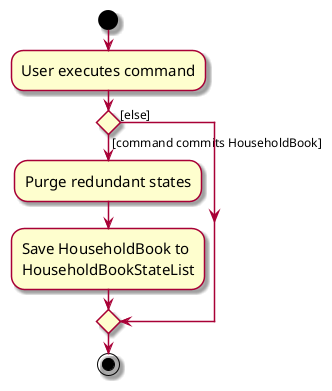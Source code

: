 @startuml
skin rose
skinparam ActivityFontSize 15
skinparam ArrowFontSize 12
start
:User executes command;

'Since the beta syntax does not support placing the condition outside the
'diamond we place it as the true branch instead.

if () then ([command commits HouseholdBook])
    :Purge redundant states;
    :Save HouseholdBook to
    HouseholdBookStateList;
else ([else])
endif
stop
@enduml
